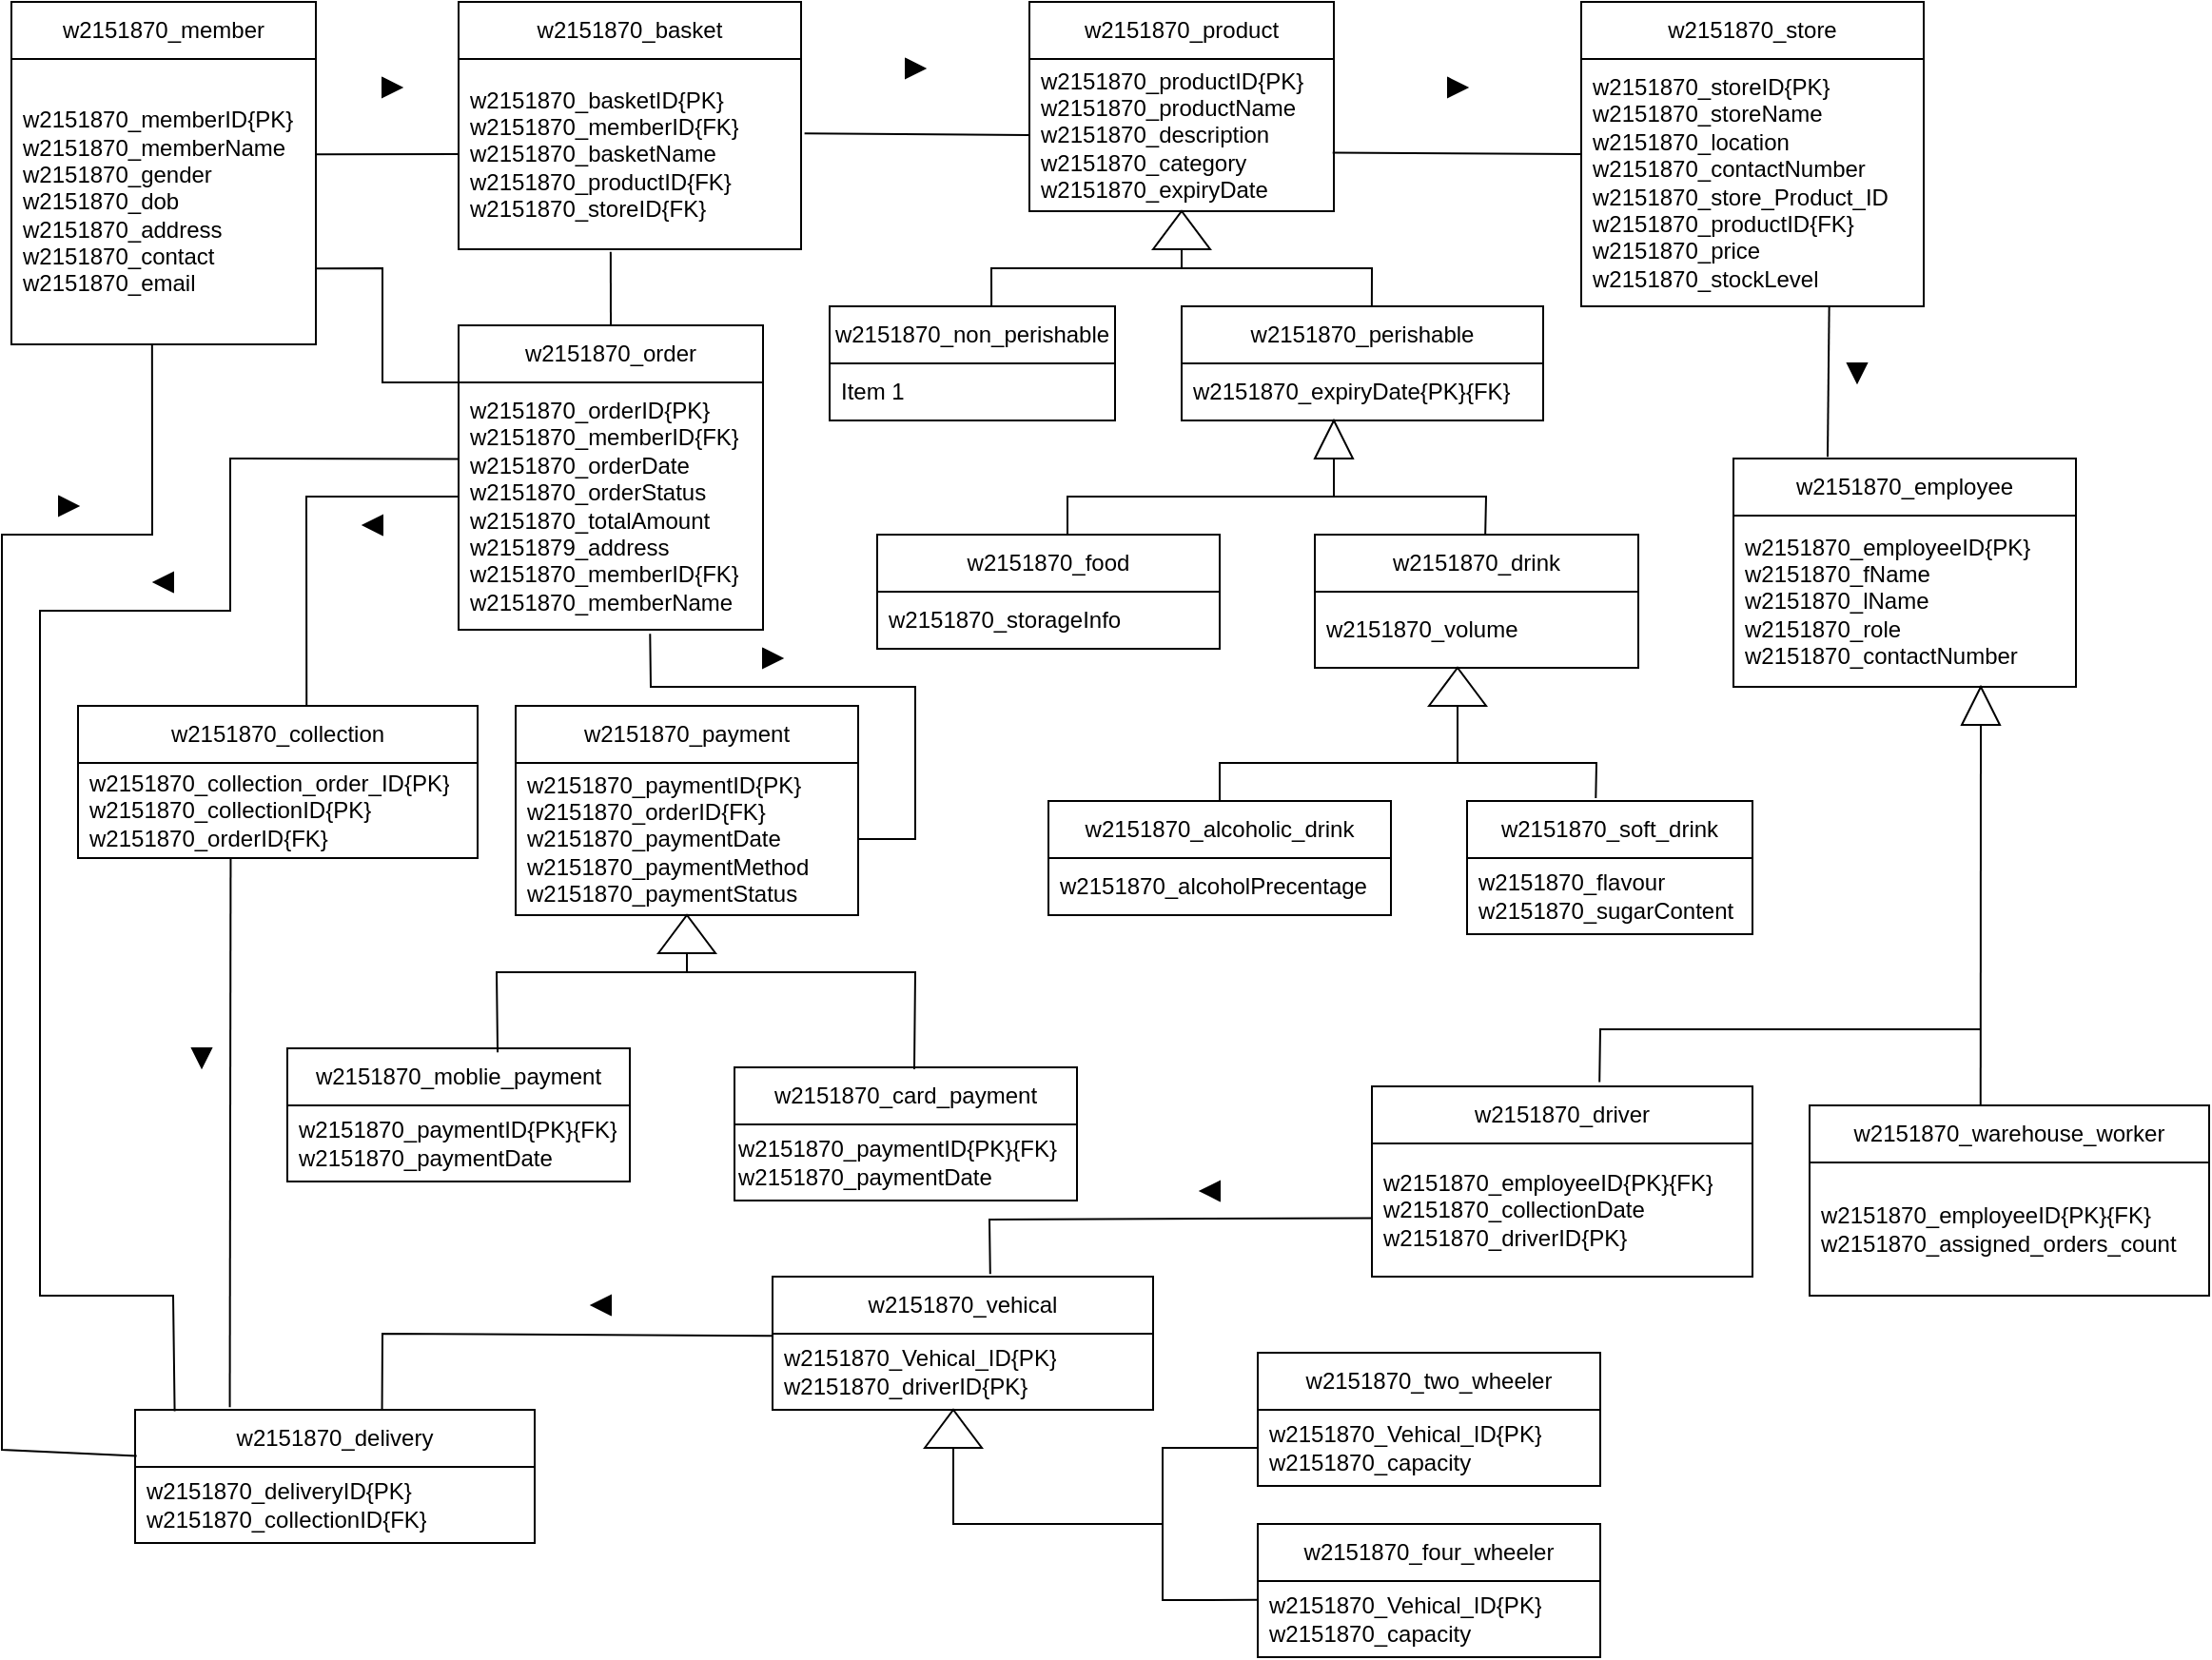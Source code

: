 <mxfile version="28.2.7">
  <diagram name="Page-1" id="L5D6gUy9eE5gOW8qyYls">
    <mxGraphModel dx="1723" dy="950" grid="1" gridSize="10" guides="1" tooltips="1" connect="1" arrows="1" fold="1" page="1" pageScale="1" pageWidth="850" pageHeight="1100" math="0" shadow="0">
      <root>
        <mxCell id="0" />
        <mxCell id="1" parent="0" />
        <mxCell id="kr0bj3KIHfq-hgrzYJve-1" value="w2151870_member" style="swimlane;fontStyle=0;childLayout=stackLayout;horizontal=1;startSize=30;horizontalStack=0;resizeParent=1;resizeParentMax=0;resizeLast=0;collapsible=1;marginBottom=0;whiteSpace=wrap;html=1;" parent="1" vertex="1">
          <mxGeometry x="45" y="40" width="160" height="180" as="geometry" />
        </mxCell>
        <mxCell id="kr0bj3KIHfq-hgrzYJve-2" value="&lt;span style=&quot;text-align: center;&quot;&gt;w2151870_&lt;/span&gt;memberID{PK}&lt;br&gt;&lt;div&gt;&lt;span style=&quot;text-align: center; background-color: transparent; color: light-dark(rgb(0, 0, 0), rgb(255, 255, 255));&quot;&gt;w2151870_&lt;/span&gt;memberName&lt;/div&gt;&lt;div&gt;&lt;span style=&quot;text-align: center; background-color: transparent; color: light-dark(rgb(0, 0, 0), rgb(255, 255, 255));&quot;&gt;w2151870_&lt;/span&gt;gender&lt;/div&gt;&lt;div&gt;&lt;span style=&quot;text-align: center; background-color: transparent; color: light-dark(rgb(0, 0, 0), rgb(255, 255, 255));&quot;&gt;w2151870_&lt;/span&gt;dob&lt;/div&gt;&lt;div&gt;&lt;span style=&quot;text-align: center; background-color: transparent; color: light-dark(rgb(0, 0, 0), rgb(255, 255, 255));&quot;&gt;w2151870_&lt;/span&gt;address&lt;/div&gt;&lt;div&gt;&lt;span style=&quot;text-align: center; background-color: transparent; color: light-dark(rgb(0, 0, 0), rgb(255, 255, 255));&quot;&gt;w2151870_&lt;/span&gt;contact&lt;/div&gt;&lt;div&gt;&lt;span style=&quot;text-align: center; background-color: transparent; color: light-dark(rgb(0, 0, 0), rgb(255, 255, 255));&quot;&gt;w2151870_&lt;/span&gt;email&lt;/div&gt;" style="text;strokeColor=none;fillColor=none;align=left;verticalAlign=middle;spacingLeft=4;spacingRight=4;overflow=hidden;points=[[0,0.5],[1,0.5]];portConstraint=eastwest;rotatable=0;whiteSpace=wrap;html=1;" parent="kr0bj3KIHfq-hgrzYJve-1" vertex="1">
          <mxGeometry y="30" width="160" height="150" as="geometry" />
        </mxCell>
        <mxCell id="kr0bj3KIHfq-hgrzYJve-5" value="w2151870_basket" style="swimlane;fontStyle=0;childLayout=stackLayout;horizontal=1;startSize=30;horizontalStack=0;resizeParent=1;resizeParentMax=0;resizeLast=0;collapsible=1;marginBottom=0;whiteSpace=wrap;html=1;" parent="1" vertex="1">
          <mxGeometry x="280" y="40" width="180" height="130" as="geometry" />
        </mxCell>
        <mxCell id="kr0bj3KIHfq-hgrzYJve-6" value="&lt;span style=&quot;text-align: center;&quot;&gt;w2151870_&lt;/span&gt;basketID{PK}&lt;br&gt;&lt;div&gt;&lt;span style=&quot;text-align: center; background-color: transparent; color: light-dark(rgb(0, 0, 0), rgb(255, 255, 255));&quot;&gt;w2151870_&lt;/span&gt;memberID{FK}&lt;/div&gt;&lt;div&gt;&lt;span style=&quot;text-align: center; background-color: transparent; color: light-dark(rgb(0, 0, 0), rgb(255, 255, 255));&quot;&gt;w2151870_&lt;/span&gt;basketName&lt;/div&gt;&lt;div&gt;w2151870_productID{FK}&lt;/div&gt;&lt;div&gt;w2151870_storeID{FK}&lt;/div&gt;" style="text;strokeColor=none;fillColor=none;align=left;verticalAlign=middle;spacingLeft=4;spacingRight=4;overflow=hidden;points=[[0,0.5],[1,0.5]];portConstraint=eastwest;rotatable=0;whiteSpace=wrap;html=1;" parent="kr0bj3KIHfq-hgrzYJve-5" vertex="1">
          <mxGeometry y="30" width="180" height="100" as="geometry" />
        </mxCell>
        <mxCell id="kr0bj3KIHfq-hgrzYJve-9" value="w2151870_product" style="swimlane;fontStyle=0;childLayout=stackLayout;horizontal=1;startSize=30;horizontalStack=0;resizeParent=1;resizeParentMax=0;resizeLast=0;collapsible=1;marginBottom=0;whiteSpace=wrap;html=1;" parent="1" vertex="1">
          <mxGeometry x="580" y="40" width="160" height="110" as="geometry" />
        </mxCell>
        <mxCell id="kr0bj3KIHfq-hgrzYJve-10" value="&lt;span style=&quot;text-align: center;&quot;&gt;w2151870_&lt;/span&gt;productID{PK}&lt;br&gt;&lt;div&gt;&lt;span style=&quot;text-align: center; background-color: transparent; color: light-dark(rgb(0, 0, 0), rgb(255, 255, 255));&quot;&gt;w2151870_&lt;/span&gt;productName&lt;/div&gt;&lt;div&gt;&lt;span style=&quot;text-align: center; background-color: transparent; color: light-dark(rgb(0, 0, 0), rgb(255, 255, 255));&quot;&gt;w2151870_&lt;/span&gt;&lt;span style=&quot;background-color: transparent; color: light-dark(rgb(0, 0, 0), rgb(255, 255, 255));&quot;&gt;description&lt;/span&gt;&lt;/div&gt;&lt;div&gt;&lt;span style=&quot;text-align: center; background-color: transparent; color: light-dark(rgb(0, 0, 0), rgb(255, 255, 255));&quot;&gt;w2151870_&lt;/span&gt;&lt;span style=&quot;background-color: transparent; color: light-dark(rgb(0, 0, 0), rgb(255, 255, 255));&quot;&gt;category&lt;/span&gt;&lt;/div&gt;&lt;div&gt;&lt;span style=&quot;text-align: center; background-color: transparent; color: light-dark(rgb(0, 0, 0), rgb(255, 255, 255));&quot;&gt;w2151870_&lt;/span&gt;&lt;span style=&quot;background-color: transparent; color: light-dark(rgb(0, 0, 0), rgb(255, 255, 255));&quot;&gt;expiryDate&lt;/span&gt;&lt;/div&gt;" style="text;strokeColor=none;fillColor=none;align=left;verticalAlign=middle;spacingLeft=4;spacingRight=4;overflow=hidden;points=[[0,0.5],[1,0.5]];portConstraint=eastwest;rotatable=0;whiteSpace=wrap;html=1;" parent="kr0bj3KIHfq-hgrzYJve-9" vertex="1">
          <mxGeometry y="30" width="160" height="80" as="geometry" />
        </mxCell>
        <mxCell id="kr0bj3KIHfq-hgrzYJve-11" value="w2151870_order" style="swimlane;fontStyle=0;childLayout=stackLayout;horizontal=1;startSize=30;horizontalStack=0;resizeParent=1;resizeParentMax=0;resizeLast=0;collapsible=1;marginBottom=0;whiteSpace=wrap;html=1;" parent="1" vertex="1">
          <mxGeometry x="280" y="210" width="160" height="160" as="geometry" />
        </mxCell>
        <mxCell id="kr0bj3KIHfq-hgrzYJve-12" value="&lt;span style=&quot;text-align: center;&quot;&gt;w2151870_&lt;/span&gt;orderID{PK}&lt;br&gt;&lt;div&gt;&lt;span style=&quot;text-align: center; background-color: transparent; color: light-dark(rgb(0, 0, 0), rgb(255, 255, 255));&quot;&gt;w2151870_&lt;/span&gt;memberID{FK}&lt;/div&gt;&lt;div&gt;&lt;span style=&quot;text-align: center; background-color: transparent; color: light-dark(rgb(0, 0, 0), rgb(255, 255, 255));&quot;&gt;w2151870_&lt;/span&gt;orderDate&lt;/div&gt;&lt;div&gt;&lt;span style=&quot;text-align: center; background-color: transparent; color: light-dark(rgb(0, 0, 0), rgb(255, 255, 255));&quot;&gt;w2151870_&lt;/span&gt;orderStatus&lt;/div&gt;&lt;div&gt;&lt;span style=&quot;text-align: center; background-color: transparent; color: light-dark(rgb(0, 0, 0), rgb(255, 255, 255));&quot;&gt;w2151870_&lt;/span&gt;totalAmount&lt;/div&gt;&lt;div&gt;w2151879_address&lt;br&gt;w2151870_memberID{FK}&lt;/div&gt;&lt;div&gt;w2151870_memberName&lt;/div&gt;" style="text;strokeColor=none;fillColor=none;align=left;verticalAlign=middle;spacingLeft=4;spacingRight=4;overflow=hidden;points=[[0,0.5],[1,0.5]];portConstraint=eastwest;rotatable=0;whiteSpace=wrap;html=1;" parent="kr0bj3KIHfq-hgrzYJve-11" vertex="1">
          <mxGeometry y="30" width="160" height="130" as="geometry" />
        </mxCell>
        <mxCell id="kr0bj3KIHfq-hgrzYJve-13" value="w2151870_collection" style="swimlane;fontStyle=0;childLayout=stackLayout;horizontal=1;startSize=30;horizontalStack=0;resizeParent=1;resizeParentMax=0;resizeLast=0;collapsible=1;marginBottom=0;whiteSpace=wrap;html=1;" parent="1" vertex="1">
          <mxGeometry x="80" y="410" width="210" height="80" as="geometry" />
        </mxCell>
        <mxCell id="kr0bj3KIHfq-hgrzYJve-14" value="&lt;span style=&quot;text-align: center;&quot;&gt;w2151870_collection_order_ID{PK}&lt;/span&gt;&lt;div&gt;&lt;span style=&quot;text-align: center; background-color: transparent; color: light-dark(rgb(0, 0, 0), rgb(255, 255, 255));&quot;&gt;w2151870_collectionID{PK}&lt;/span&gt;&lt;div&gt;&lt;span style=&quot;text-align: center;&quot;&gt;w2151870_orderID{FK}&lt;/span&gt;&lt;/div&gt;&lt;/div&gt;" style="text;strokeColor=none;fillColor=none;align=left;verticalAlign=middle;spacingLeft=4;spacingRight=4;overflow=hidden;points=[[0,0.5],[1,0.5]];portConstraint=eastwest;rotatable=0;whiteSpace=wrap;html=1;" parent="kr0bj3KIHfq-hgrzYJve-13" vertex="1">
          <mxGeometry y="30" width="210" height="50" as="geometry" />
        </mxCell>
        <mxCell id="kr0bj3KIHfq-hgrzYJve-15" value="w2151870_payment" style="swimlane;fontStyle=0;childLayout=stackLayout;horizontal=1;startSize=30;horizontalStack=0;resizeParent=1;resizeParentMax=0;resizeLast=0;collapsible=1;marginBottom=0;whiteSpace=wrap;html=1;" parent="1" vertex="1">
          <mxGeometry x="310" y="410" width="180" height="110" as="geometry" />
        </mxCell>
        <mxCell id="kr0bj3KIHfq-hgrzYJve-16" value="&lt;span style=&quot;text-align: center;&quot;&gt;w2151870_&lt;/span&gt;paymentID{PK}&lt;br&gt;&lt;div&gt;&lt;span style=&quot;text-align: center; background-color: transparent; color: light-dark(rgb(0, 0, 0), rgb(255, 255, 255));&quot;&gt;w2151870_&lt;/span&gt;orderID{FK}&lt;/div&gt;&lt;div&gt;&lt;span style=&quot;text-align: center; background-color: transparent; color: light-dark(rgb(0, 0, 0), rgb(255, 255, 255));&quot;&gt;w2151870_&lt;/span&gt;paymentDate&lt;/div&gt;&lt;div&gt;&lt;span style=&quot;text-align: center; background-color: transparent; color: light-dark(rgb(0, 0, 0), rgb(255, 255, 255));&quot;&gt;w2151870_&lt;/span&gt;paymentMethod&lt;/div&gt;&lt;div&gt;&lt;span style=&quot;text-align: center; background-color: transparent; color: light-dark(rgb(0, 0, 0), rgb(255, 255, 255));&quot;&gt;w2151870_&lt;/span&gt;paymentStatus&lt;/div&gt;" style="text;strokeColor=none;fillColor=none;align=left;verticalAlign=middle;spacingLeft=4;spacingRight=4;overflow=hidden;points=[[0,0.5],[1,0.5]];portConstraint=eastwest;rotatable=0;whiteSpace=wrap;html=1;" parent="kr0bj3KIHfq-hgrzYJve-15" vertex="1">
          <mxGeometry y="30" width="180" height="80" as="geometry" />
        </mxCell>
        <mxCell id="kr0bj3KIHfq-hgrzYJve-19" value="w2151870_store" style="swimlane;fontStyle=0;childLayout=stackLayout;horizontal=1;startSize=30;horizontalStack=0;resizeParent=1;resizeParentMax=0;resizeLast=0;collapsible=1;marginBottom=0;whiteSpace=wrap;html=1;" parent="1" vertex="1">
          <mxGeometry x="870" y="40" width="180" height="160" as="geometry" />
        </mxCell>
        <mxCell id="kr0bj3KIHfq-hgrzYJve-20" value="&lt;span style=&quot;text-align: center;&quot;&gt;w2151870_&lt;/span&gt;storeID{PK}&lt;div&gt;w2151870_storeName&lt;/div&gt;&lt;div&gt;&lt;span style=&quot;text-align: center; background-color: transparent; color: light-dark(rgb(0, 0, 0), rgb(255, 255, 255));&quot;&gt;w2151870_&lt;/span&gt;location&lt;/div&gt;&lt;div&gt;&lt;span style=&quot;text-align: center; background-color: transparent; color: light-dark(rgb(0, 0, 0), rgb(255, 255, 255));&quot;&gt;w2151870_&lt;/span&gt;contactNumber&lt;/div&gt;&lt;div&gt;&lt;span style=&quot;text-align: center;&quot;&gt;w2151870_&lt;/span&gt;store_Product_ID&lt;/div&gt;&lt;div&gt;&lt;div&gt;&lt;span style=&quot;text-align: center; background-color: transparent; color: light-dark(rgb(0, 0, 0), rgb(255, 255, 255));&quot;&gt;w2151870_&lt;/span&gt;productID{FK}&lt;/div&gt;&lt;div&gt;&lt;span style=&quot;text-align: center; background-color: transparent; color: light-dark(rgb(0, 0, 0), rgb(255, 255, 255));&quot;&gt;w2151870_&lt;/span&gt;price&lt;/div&gt;&lt;div&gt;&lt;span style=&quot;text-align: center; background-color: transparent; color: light-dark(rgb(0, 0, 0), rgb(255, 255, 255));&quot;&gt;w2151870_&lt;/span&gt;stockLevel&lt;/div&gt;&lt;/div&gt;" style="text;strokeColor=none;fillColor=none;align=left;verticalAlign=middle;spacingLeft=4;spacingRight=4;overflow=hidden;points=[[0,0.5],[1,0.5]];portConstraint=eastwest;rotatable=0;whiteSpace=wrap;html=1;" parent="kr0bj3KIHfq-hgrzYJve-19" vertex="1">
          <mxGeometry y="30" width="180" height="130" as="geometry" />
        </mxCell>
        <mxCell id="kr0bj3KIHfq-hgrzYJve-21" value="w2151870_employee" style="swimlane;fontStyle=0;childLayout=stackLayout;horizontal=1;startSize=30;horizontalStack=0;resizeParent=1;resizeParentMax=0;resizeLast=0;collapsible=1;marginBottom=0;whiteSpace=wrap;html=1;" parent="1" vertex="1">
          <mxGeometry x="950" y="280" width="180" height="120" as="geometry" />
        </mxCell>
        <mxCell id="kr0bj3KIHfq-hgrzYJve-22" value="&lt;span style=&quot;text-align: center;&quot;&gt;w2151870_&lt;/span&gt;employeeID{PK}&lt;br&gt;&lt;div&gt;&lt;span style=&quot;text-align: center; background-color: transparent; color: light-dark(rgb(0, 0, 0), rgb(255, 255, 255));&quot;&gt;w2151870_&lt;/span&gt;fName&lt;/div&gt;&lt;div&gt;&lt;span style=&quot;text-align: center; background-color: transparent; color: light-dark(rgb(0, 0, 0), rgb(255, 255, 255));&quot;&gt;w2151870_&lt;/span&gt;lName&lt;/div&gt;&lt;div&gt;&lt;span style=&quot;text-align: center; background-color: transparent; color: light-dark(rgb(0, 0, 0), rgb(255, 255, 255));&quot;&gt;w2151870_&lt;/span&gt;role&lt;/div&gt;&lt;div&gt;&lt;span style=&quot;text-align: center; background-color: transparent; color: light-dark(rgb(0, 0, 0), rgb(255, 255, 255));&quot;&gt;w2151870_&lt;/span&gt;contactNumber&lt;/div&gt;" style="text;strokeColor=none;fillColor=none;align=left;verticalAlign=middle;spacingLeft=4;spacingRight=4;overflow=hidden;points=[[0,0.5],[1,0.5]];portConstraint=eastwest;rotatable=0;whiteSpace=wrap;html=1;" parent="kr0bj3KIHfq-hgrzYJve-21" vertex="1">
          <mxGeometry y="30" width="180" height="90" as="geometry" />
        </mxCell>
        <mxCell id="kr0bj3KIHfq-hgrzYJve-23" value="w2151870_warehouse_worker" style="swimlane;fontStyle=0;childLayout=stackLayout;horizontal=1;startSize=30;horizontalStack=0;resizeParent=1;resizeParentMax=0;resizeLast=0;collapsible=1;marginBottom=0;whiteSpace=wrap;html=1;" parent="1" vertex="1">
          <mxGeometry x="990" y="620" width="210" height="100" as="geometry" />
        </mxCell>
        <mxCell id="kr0bj3KIHfq-hgrzYJve-24" value="&lt;span style=&quot;text-align: center;&quot;&gt;w2151870_&lt;/span&gt;employeeID{PK}{FK}&lt;br&gt;&lt;div&gt;&lt;span style=&quot;text-align: center; background-color: transparent; color: light-dark(rgb(0, 0, 0), rgb(255, 255, 255));&quot;&gt;w2151870_&lt;/span&gt;assigned_orders_count&lt;/div&gt;" style="text;strokeColor=none;fillColor=none;align=left;verticalAlign=middle;spacingLeft=4;spacingRight=4;overflow=hidden;points=[[0,0.5],[1,0.5]];portConstraint=eastwest;rotatable=0;whiteSpace=wrap;html=1;" parent="kr0bj3KIHfq-hgrzYJve-23" vertex="1">
          <mxGeometry y="30" width="210" height="70" as="geometry" />
        </mxCell>
        <mxCell id="kr0bj3KIHfq-hgrzYJve-25" value="w2151870_driver" style="swimlane;fontStyle=0;childLayout=stackLayout;horizontal=1;startSize=30;horizontalStack=0;resizeParent=1;resizeParentMax=0;resizeLast=0;collapsible=1;marginBottom=0;whiteSpace=wrap;html=1;" parent="1" vertex="1">
          <mxGeometry x="760" y="610" width="200" height="100" as="geometry" />
        </mxCell>
        <mxCell id="kr0bj3KIHfq-hgrzYJve-26" value="&lt;span style=&quot;text-align: center;&quot;&gt;w2151870_&lt;/span&gt;employeeID{PK}{FK}&lt;br&gt;&lt;div&gt;&lt;span style=&quot;text-align: center; background-color: transparent; color: light-dark(rgb(0, 0, 0), rgb(255, 255, 255));&quot;&gt;w2151870_&lt;/span&gt;collectionDate&lt;/div&gt;&lt;div&gt;&lt;span style=&quot;text-align: center; background-color: transparent; color: light-dark(rgb(0, 0, 0), rgb(255, 255, 255));&quot;&gt;w2151870_&lt;/span&gt;driverID{PK}&lt;/div&gt;" style="text;strokeColor=none;fillColor=none;align=left;verticalAlign=middle;spacingLeft=4;spacingRight=4;overflow=hidden;points=[[0,0.5],[1,0.5]];portConstraint=eastwest;rotatable=0;whiteSpace=wrap;html=1;" parent="kr0bj3KIHfq-hgrzYJve-25" vertex="1">
          <mxGeometry y="30" width="200" height="70" as="geometry" />
        </mxCell>
        <mxCell id="kr0bj3KIHfq-hgrzYJve-35" value="w2151870_delivery" style="swimlane;fontStyle=0;childLayout=stackLayout;horizontal=1;startSize=30;horizontalStack=0;resizeParent=1;resizeParentMax=0;resizeLast=0;collapsible=1;marginBottom=0;whiteSpace=wrap;html=1;" parent="1" vertex="1">
          <mxGeometry x="110" y="780" width="210" height="70" as="geometry" />
        </mxCell>
        <mxCell id="kr0bj3KIHfq-hgrzYJve-36" value="w2151870_deliveryID{PK}&lt;div&gt;w2151870_collectionID{FK}&lt;/div&gt;" style="text;strokeColor=none;fillColor=none;align=left;verticalAlign=middle;spacingLeft=4;spacingRight=4;overflow=hidden;points=[[0,0.5],[1,0.5]];portConstraint=eastwest;rotatable=0;whiteSpace=wrap;html=1;" parent="kr0bj3KIHfq-hgrzYJve-35" vertex="1">
          <mxGeometry y="30" width="210" height="40" as="geometry" />
        </mxCell>
        <mxCell id="ttWEPRVbaQY9n671N0mv-2" value="w2151870_perishable" style="swimlane;fontStyle=0;childLayout=stackLayout;horizontal=1;startSize=30;horizontalStack=0;resizeParent=1;resizeParentMax=0;resizeLast=0;collapsible=1;marginBottom=0;whiteSpace=wrap;html=1;" vertex="1" parent="1">
          <mxGeometry x="660" y="200" width="190" height="60" as="geometry" />
        </mxCell>
        <mxCell id="ttWEPRVbaQY9n671N0mv-3" value="w2151870_expiryDate{PK}{FK}" style="text;strokeColor=none;fillColor=none;align=left;verticalAlign=middle;spacingLeft=4;spacingRight=4;overflow=hidden;points=[[0,0.5],[1,0.5]];portConstraint=eastwest;rotatable=0;whiteSpace=wrap;html=1;" vertex="1" parent="ttWEPRVbaQY9n671N0mv-2">
          <mxGeometry y="30" width="190" height="30" as="geometry" />
        </mxCell>
        <mxCell id="ttWEPRVbaQY9n671N0mv-4" value="w2151870_non_perishable" style="swimlane;fontStyle=0;childLayout=stackLayout;horizontal=1;startSize=30;horizontalStack=0;resizeParent=1;resizeParentMax=0;resizeLast=0;collapsible=1;marginBottom=0;whiteSpace=wrap;html=1;" vertex="1" parent="1">
          <mxGeometry x="475" y="200" width="150" height="60" as="geometry" />
        </mxCell>
        <mxCell id="ttWEPRVbaQY9n671N0mv-5" value="Item 1" style="text;strokeColor=none;fillColor=none;align=left;verticalAlign=middle;spacingLeft=4;spacingRight=4;overflow=hidden;points=[[0,0.5],[1,0.5]];portConstraint=eastwest;rotatable=0;whiteSpace=wrap;html=1;" vertex="1" parent="ttWEPRVbaQY9n671N0mv-4">
          <mxGeometry y="30" width="150" height="30" as="geometry" />
        </mxCell>
        <mxCell id="ttWEPRVbaQY9n671N0mv-9" value="w2151870_soft_drink" style="swimlane;fontStyle=0;childLayout=stackLayout;horizontal=1;startSize=30;horizontalStack=0;resizeParent=1;resizeParentMax=0;resizeLast=0;collapsible=1;marginBottom=0;whiteSpace=wrap;html=1;" vertex="1" parent="1">
          <mxGeometry x="810" y="460" width="150" height="70" as="geometry" />
        </mxCell>
        <mxCell id="ttWEPRVbaQY9n671N0mv-10" value="w2151870_flavour&lt;div&gt;w2151870_sugarContent&lt;/div&gt;" style="text;strokeColor=none;fillColor=none;align=left;verticalAlign=middle;spacingLeft=4;spacingRight=4;overflow=hidden;points=[[0,0.5],[1,0.5]];portConstraint=eastwest;rotatable=0;whiteSpace=wrap;html=1;" vertex="1" parent="ttWEPRVbaQY9n671N0mv-9">
          <mxGeometry y="30" width="150" height="40" as="geometry" />
        </mxCell>
        <mxCell id="ttWEPRVbaQY9n671N0mv-11" value="w2151870_alcoholic_drink" style="swimlane;fontStyle=0;childLayout=stackLayout;horizontal=1;startSize=30;horizontalStack=0;resizeParent=1;resizeParentMax=0;resizeLast=0;collapsible=1;marginBottom=0;whiteSpace=wrap;html=1;" vertex="1" parent="1">
          <mxGeometry x="590" y="460" width="180" height="60" as="geometry" />
        </mxCell>
        <mxCell id="ttWEPRVbaQY9n671N0mv-12" value="w2151870_alcoholPrecentage" style="text;strokeColor=none;fillColor=none;align=left;verticalAlign=middle;spacingLeft=4;spacingRight=4;overflow=hidden;points=[[0,0.5],[1,0.5]];portConstraint=eastwest;rotatable=0;whiteSpace=wrap;html=1;" vertex="1" parent="ttWEPRVbaQY9n671N0mv-11">
          <mxGeometry y="30" width="180" height="30" as="geometry" />
        </mxCell>
        <mxCell id="ttWEPRVbaQY9n671N0mv-17" value="" style="endArrow=none;html=1;rounded=0;entryX=0;entryY=0.5;entryDx=0;entryDy=0;exitX=0.999;exitY=0.334;exitDx=0;exitDy=0;exitPerimeter=0;" edge="1" parent="1" source="kr0bj3KIHfq-hgrzYJve-2" target="kr0bj3KIHfq-hgrzYJve-6">
          <mxGeometry width="50" height="50" relative="1" as="geometry">
            <mxPoint x="210" y="120" as="sourcePoint" />
            <mxPoint x="260" y="110" as="targetPoint" />
          </mxGeometry>
        </mxCell>
        <mxCell id="ttWEPRVbaQY9n671N0mv-18" value="" style="endArrow=none;html=1;rounded=0;entryX=0;entryY=0.5;entryDx=0;entryDy=0;exitX=1.01;exitY=0.391;exitDx=0;exitDy=0;exitPerimeter=0;" edge="1" parent="1" source="kr0bj3KIHfq-hgrzYJve-6" target="kr0bj3KIHfq-hgrzYJve-10">
          <mxGeometry width="50" height="50" relative="1" as="geometry">
            <mxPoint x="420" y="160" as="sourcePoint" />
            <mxPoint x="589.83" y="110.11" as="targetPoint" />
          </mxGeometry>
        </mxCell>
        <mxCell id="ttWEPRVbaQY9n671N0mv-26" value="w2151870_vehical" style="swimlane;fontStyle=0;childLayout=stackLayout;horizontal=1;startSize=30;horizontalStack=0;resizeParent=1;resizeParentMax=0;resizeLast=0;collapsible=1;marginBottom=0;whiteSpace=wrap;html=1;" vertex="1" parent="1">
          <mxGeometry x="445" y="710" width="200" height="70" as="geometry" />
        </mxCell>
        <mxCell id="ttWEPRVbaQY9n671N0mv-27" value="w2151870_Vehical_ID{PK}&lt;div&gt;w2151870_driverID{PK}&lt;/div&gt;" style="text;strokeColor=none;fillColor=none;align=left;verticalAlign=middle;spacingLeft=4;spacingRight=4;overflow=hidden;points=[[0,0.5],[1,0.5]];portConstraint=eastwest;rotatable=0;whiteSpace=wrap;html=1;" vertex="1" parent="ttWEPRVbaQY9n671N0mv-26">
          <mxGeometry y="30" width="200" height="40" as="geometry" />
        </mxCell>
        <mxCell id="ttWEPRVbaQY9n671N0mv-28" value="w2151870_two_wheeler" style="swimlane;fontStyle=0;childLayout=stackLayout;horizontal=1;startSize=30;horizontalStack=0;resizeParent=1;resizeParentMax=0;resizeLast=0;collapsible=1;marginBottom=0;whiteSpace=wrap;html=1;" vertex="1" parent="1">
          <mxGeometry x="700" y="750" width="180" height="70" as="geometry" />
        </mxCell>
        <mxCell id="ttWEPRVbaQY9n671N0mv-29" value="w2151870_Vehical_ID{PK}&lt;div&gt;w2151870_capacity&lt;/div&gt;" style="text;strokeColor=none;fillColor=none;align=left;verticalAlign=middle;spacingLeft=4;spacingRight=4;overflow=hidden;points=[[0,0.5],[1,0.5]];portConstraint=eastwest;rotatable=0;whiteSpace=wrap;html=1;" vertex="1" parent="ttWEPRVbaQY9n671N0mv-28">
          <mxGeometry y="30" width="180" height="40" as="geometry" />
        </mxCell>
        <mxCell id="ttWEPRVbaQY9n671N0mv-30" value="w2151870_four_wheeler" style="swimlane;fontStyle=0;childLayout=stackLayout;horizontal=1;startSize=30;horizontalStack=0;resizeParent=1;resizeParentMax=0;resizeLast=0;collapsible=1;marginBottom=0;whiteSpace=wrap;html=1;" vertex="1" parent="1">
          <mxGeometry x="700" y="840" width="180" height="70" as="geometry" />
        </mxCell>
        <mxCell id="ttWEPRVbaQY9n671N0mv-31" value="w2151870_Vehical_ID{PK}&lt;div&gt;w2151870_capacity&lt;/div&gt;" style="text;strokeColor=none;fillColor=none;align=left;verticalAlign=middle;spacingLeft=4;spacingRight=4;overflow=hidden;points=[[0,0.5],[1,0.5]];portConstraint=eastwest;rotatable=0;whiteSpace=wrap;html=1;" vertex="1" parent="ttWEPRVbaQY9n671N0mv-30">
          <mxGeometry y="30" width="180" height="40" as="geometry" />
        </mxCell>
        <mxCell id="ttWEPRVbaQY9n671N0mv-41" value="w2151870_card_payment" style="swimlane;fontStyle=0;childLayout=stackLayout;horizontal=1;startSize=30;horizontalStack=0;resizeParent=1;resizeParentMax=0;resizeLast=0;collapsible=1;marginBottom=0;whiteSpace=wrap;html=1;" vertex="1" parent="1">
          <mxGeometry x="425" y="600" width="180" height="70" as="geometry" />
        </mxCell>
        <mxCell id="ttWEPRVbaQY9n671N0mv-78" value="w2151870_&lt;span style=&quot;&quot;&gt;paymentID{PK}{FK}&lt;/span&gt;&lt;div&gt;&lt;span style=&quot;color: light-dark(rgb(0, 0, 0), rgb(255, 255, 255)); background-color: transparent; text-align: center;&quot;&gt;w2151870_&lt;/span&gt;paymentDate&lt;span style=&quot;&quot;&gt;&lt;/span&gt;&lt;/div&gt;" style="text;html=1;whiteSpace=wrap;strokeColor=none;fillColor=none;align=left;verticalAlign=middle;rounded=0;" vertex="1" parent="ttWEPRVbaQY9n671N0mv-41">
          <mxGeometry y="30" width="180" height="40" as="geometry" />
        </mxCell>
        <mxCell id="ttWEPRVbaQY9n671N0mv-43" value="w2151870_moblie_payment" style="swimlane;fontStyle=0;childLayout=stackLayout;horizontal=1;startSize=30;horizontalStack=0;resizeParent=1;resizeParentMax=0;resizeLast=0;collapsible=1;marginBottom=0;whiteSpace=wrap;html=1;" vertex="1" parent="1">
          <mxGeometry x="190" y="590" width="180" height="70" as="geometry" />
        </mxCell>
        <mxCell id="ttWEPRVbaQY9n671N0mv-44" value="&lt;span style=&quot;text-align: center;&quot;&gt;w2151870_&lt;/span&gt;paymentID{PK}{FK}&lt;div&gt;&lt;span style=&quot;color: light-dark(rgb(0, 0, 0), rgb(255, 255, 255)); background-color: transparent; text-align: center;&quot;&gt;w2151870_&lt;/span&gt;paymentDate&lt;/div&gt;" style="text;strokeColor=none;fillColor=none;align=left;verticalAlign=middle;spacingLeft=4;spacingRight=4;overflow=hidden;points=[[0,0.5],[1,0.5]];portConstraint=eastwest;rotatable=0;whiteSpace=wrap;html=1;" vertex="1" parent="ttWEPRVbaQY9n671N0mv-43">
          <mxGeometry y="30" width="180" height="40" as="geometry" />
        </mxCell>
        <mxCell id="ttWEPRVbaQY9n671N0mv-62" value="w2151870_drink" style="swimlane;fontStyle=0;childLayout=stackLayout;horizontal=1;startSize=30;horizontalStack=0;resizeParent=1;resizeParentMax=0;resizeLast=0;collapsible=1;marginBottom=0;whiteSpace=wrap;html=1;" vertex="1" parent="1">
          <mxGeometry x="730" y="320" width="170" height="70" as="geometry" />
        </mxCell>
        <mxCell id="ttWEPRVbaQY9n671N0mv-63" value="w2151870_volume" style="text;strokeColor=none;fillColor=none;align=left;verticalAlign=middle;spacingLeft=4;spacingRight=4;overflow=hidden;points=[[0,0.5],[1,0.5]];portConstraint=eastwest;rotatable=0;whiteSpace=wrap;html=1;" vertex="1" parent="ttWEPRVbaQY9n671N0mv-62">
          <mxGeometry y="30" width="170" height="40" as="geometry" />
        </mxCell>
        <mxCell id="ttWEPRVbaQY9n671N0mv-64" value="w2151870_food" style="swimlane;fontStyle=0;childLayout=stackLayout;horizontal=1;startSize=30;horizontalStack=0;resizeParent=1;resizeParentMax=0;resizeLast=0;collapsible=1;marginBottom=0;whiteSpace=wrap;html=1;" vertex="1" parent="1">
          <mxGeometry x="500" y="320" width="180" height="60" as="geometry" />
        </mxCell>
        <mxCell id="ttWEPRVbaQY9n671N0mv-65" value="w2151870_storageInfo" style="text;strokeColor=none;fillColor=none;align=left;verticalAlign=middle;spacingLeft=4;spacingRight=4;overflow=hidden;points=[[0,0.5],[1,0.5]];portConstraint=eastwest;rotatable=0;whiteSpace=wrap;html=1;" vertex="1" parent="ttWEPRVbaQY9n671N0mv-64">
          <mxGeometry y="30" width="180" height="30" as="geometry" />
        </mxCell>
        <mxCell id="ttWEPRVbaQY9n671N0mv-66" value="" style="endArrow=none;html=1;rounded=0;curved=1;exitX=0.996;exitY=0.616;exitDx=0;exitDy=0;exitPerimeter=0;" edge="1" parent="1" source="kr0bj3KIHfq-hgrzYJve-10">
          <mxGeometry width="50" height="50" relative="1" as="geometry">
            <mxPoint x="700" y="130" as="sourcePoint" />
            <mxPoint x="870" y="120" as="targetPoint" />
          </mxGeometry>
        </mxCell>
        <mxCell id="ttWEPRVbaQY9n671N0mv-67" value="" style="endArrow=none;html=1;rounded=0;curved=1;exitX=0.724;exitY=1;exitDx=0;exitDy=0;exitPerimeter=0;entryX=0.275;entryY=-0.007;entryDx=0;entryDy=0;entryPerimeter=0;" edge="1" parent="1" source="kr0bj3KIHfq-hgrzYJve-20" target="kr0bj3KIHfq-hgrzYJve-21">
          <mxGeometry width="50" height="50" relative="1" as="geometry">
            <mxPoint x="1010" y="250" as="sourcePoint" />
            <mxPoint x="1141" y="251" as="targetPoint" />
            <Array as="points" />
          </mxGeometry>
        </mxCell>
        <mxCell id="ttWEPRVbaQY9n671N0mv-69" value="" style="endArrow=none;html=1;rounded=0;exitX=0.428;exitY=0.005;exitDx=0;exitDy=0;exitPerimeter=0;entryX=0;entryY=0.5;entryDx=0;entryDy=0;" edge="1" parent="1" source="kr0bj3KIHfq-hgrzYJve-23" target="ttWEPRVbaQY9n671N0mv-83">
          <mxGeometry width="50" height="50" relative="1" as="geometry">
            <mxPoint x="1080" y="560" as="sourcePoint" />
            <mxPoint x="1080" y="430" as="targetPoint" />
            <Array as="points" />
          </mxGeometry>
        </mxCell>
        <mxCell id="ttWEPRVbaQY9n671N0mv-71" value="" style="endArrow=none;html=1;rounded=0;entryX=0.526;entryY=-0.006;entryDx=0;entryDy=0;entryPerimeter=0;" edge="1" parent="1" target="ttWEPRVbaQY9n671N0mv-2">
          <mxGeometry width="50" height="50" relative="1" as="geometry">
            <mxPoint x="660" y="180" as="sourcePoint" />
            <mxPoint x="680" y="180" as="targetPoint" />
            <Array as="points">
              <mxPoint x="660" y="180" />
              <mxPoint x="760" y="180" />
            </Array>
          </mxGeometry>
        </mxCell>
        <mxCell id="ttWEPRVbaQY9n671N0mv-72" value="" style="endArrow=none;html=1;rounded=0;exitX=0.567;exitY=0;exitDx=0;exitDy=0;exitPerimeter=0;" edge="1" parent="1" source="ttWEPRVbaQY9n671N0mv-4" target="ttWEPRVbaQY9n671N0mv-73">
          <mxGeometry width="50" height="50" relative="1" as="geometry">
            <mxPoint x="630" y="230" as="sourcePoint" />
            <mxPoint x="660" y="170" as="targetPoint" />
            <Array as="points">
              <mxPoint x="560" y="180" />
              <mxPoint x="660" y="180" />
            </Array>
          </mxGeometry>
        </mxCell>
        <mxCell id="ttWEPRVbaQY9n671N0mv-73" value="" style="triangle;whiteSpace=wrap;html=1;direction=north;" vertex="1" parent="1">
          <mxGeometry x="645" y="150" width="30" height="20" as="geometry" />
        </mxCell>
        <mxCell id="ttWEPRVbaQY9n671N0mv-74" value="" style="endArrow=none;html=1;rounded=0;exitX=0.567;exitY=0;exitDx=0;exitDy=0;exitPerimeter=0;" edge="1" parent="1">
          <mxGeometry width="50" height="50" relative="1" as="geometry">
            <mxPoint x="600" y="320" as="sourcePoint" />
            <mxPoint x="740" y="280" as="targetPoint" />
            <Array as="points">
              <mxPoint x="600" y="300" />
              <mxPoint x="740" y="300" />
            </Array>
          </mxGeometry>
        </mxCell>
        <mxCell id="ttWEPRVbaQY9n671N0mv-76" value="" style="endArrow=none;html=1;rounded=0;entryX=0.527;entryY=-0.005;entryDx=0;entryDy=0;entryPerimeter=0;" edge="1" parent="1" target="ttWEPRVbaQY9n671N0mv-62">
          <mxGeometry width="50" height="50" relative="1" as="geometry">
            <mxPoint x="740" y="300" as="sourcePoint" />
            <mxPoint x="850" y="310" as="targetPoint" />
            <Array as="points">
              <mxPoint x="820" y="300" />
            </Array>
          </mxGeometry>
        </mxCell>
        <mxCell id="ttWEPRVbaQY9n671N0mv-77" value="" style="triangle;whiteSpace=wrap;html=1;direction=north;" vertex="1" parent="1">
          <mxGeometry x="730" y="260" width="20" height="20" as="geometry" />
        </mxCell>
        <mxCell id="ttWEPRVbaQY9n671N0mv-79" value="" style="endArrow=none;html=1;rounded=0;exitX=0.5;exitY=0;exitDx=0;exitDy=0;entryX=0;entryY=0.5;entryDx=0;entryDy=0;" edge="1" parent="1" source="ttWEPRVbaQY9n671N0mv-11" target="ttWEPRVbaQY9n671N0mv-81">
          <mxGeometry width="50" height="50" relative="1" as="geometry">
            <mxPoint x="740" y="440" as="sourcePoint" />
            <mxPoint x="800" y="420" as="targetPoint" />
            <Array as="points">
              <mxPoint x="680" y="440" />
              <mxPoint x="805" y="440" />
            </Array>
          </mxGeometry>
        </mxCell>
        <mxCell id="ttWEPRVbaQY9n671N0mv-80" value="" style="endArrow=none;html=1;rounded=0;exitX=0.451;exitY=-0.022;exitDx=0;exitDy=0;exitPerimeter=0;" edge="1" parent="1" source="ttWEPRVbaQY9n671N0mv-9">
          <mxGeometry width="50" height="50" relative="1" as="geometry">
            <mxPoint x="740" y="440" as="sourcePoint" />
            <mxPoint x="800" y="440" as="targetPoint" />
            <Array as="points">
              <mxPoint x="878" y="440" />
            </Array>
          </mxGeometry>
        </mxCell>
        <mxCell id="ttWEPRVbaQY9n671N0mv-81" value="" style="triangle;whiteSpace=wrap;html=1;direction=north;" vertex="1" parent="1">
          <mxGeometry x="790" y="390" width="30" height="20" as="geometry" />
        </mxCell>
        <mxCell id="ttWEPRVbaQY9n671N0mv-82" value="" style="endArrow=none;html=1;rounded=0;exitX=0.598;exitY=-0.023;exitDx=0;exitDy=0;exitPerimeter=0;" edge="1" parent="1" source="kr0bj3KIHfq-hgrzYJve-25">
          <mxGeometry width="50" height="50" relative="1" as="geometry">
            <mxPoint x="940" y="530" as="sourcePoint" />
            <mxPoint x="1080" y="580" as="targetPoint" />
            <Array as="points">
              <mxPoint x="880" y="580" />
            </Array>
          </mxGeometry>
        </mxCell>
        <mxCell id="ttWEPRVbaQY9n671N0mv-83" value="" style="triangle;whiteSpace=wrap;html=1;direction=north;" vertex="1" parent="1">
          <mxGeometry x="1070" y="400" width="20" height="20" as="geometry" />
        </mxCell>
        <mxCell id="ttWEPRVbaQY9n671N0mv-84" value="" style="endArrow=none;html=1;rounded=0;exitX=0.614;exitY=0.03;exitDx=0;exitDy=0;exitPerimeter=0;" edge="1" parent="1" source="ttWEPRVbaQY9n671N0mv-43">
          <mxGeometry width="50" height="50" relative="1" as="geometry">
            <mxPoint x="250" y="490" as="sourcePoint" />
            <mxPoint x="400" y="550" as="targetPoint" />
            <Array as="points">
              <mxPoint x="300" y="550" />
            </Array>
          </mxGeometry>
        </mxCell>
        <mxCell id="ttWEPRVbaQY9n671N0mv-85" value="" style="endArrow=none;html=1;rounded=0;entryX=0.525;entryY=0.014;entryDx=0;entryDy=0;entryPerimeter=0;" edge="1" parent="1" source="ttWEPRVbaQY9n671N0mv-86" target="ttWEPRVbaQY9n671N0mv-41">
          <mxGeometry width="50" height="50" relative="1" as="geometry">
            <mxPoint x="400" y="530" as="sourcePoint" />
            <mxPoint x="460" y="470" as="targetPoint" />
            <Array as="points">
              <mxPoint x="400" y="550" />
              <mxPoint x="520" y="550" />
            </Array>
          </mxGeometry>
        </mxCell>
        <mxCell id="ttWEPRVbaQY9n671N0mv-87" value="" style="endArrow=none;html=1;rounded=0;" edge="1" parent="1">
          <mxGeometry width="50" height="50" relative="1" as="geometry">
            <mxPoint x="650" y="840" as="sourcePoint" />
            <mxPoint x="700" y="800" as="targetPoint" />
            <Array as="points">
              <mxPoint x="650" y="800" />
            </Array>
          </mxGeometry>
        </mxCell>
        <mxCell id="ttWEPRVbaQY9n671N0mv-88" value="" style="endArrow=none;html=1;rounded=0;entryX=0;entryY=0.248;entryDx=0;entryDy=0;entryPerimeter=0;" edge="1" parent="1" source="ttWEPRVbaQY9n671N0mv-90" target="ttWEPRVbaQY9n671N0mv-31">
          <mxGeometry width="50" height="50" relative="1" as="geometry">
            <mxPoint x="540" y="790" as="sourcePoint" />
            <mxPoint x="640" y="810" as="targetPoint" />
            <Array as="points">
              <mxPoint x="540" y="840" />
              <mxPoint x="650" y="840" />
              <mxPoint x="650" y="880" />
            </Array>
          </mxGeometry>
        </mxCell>
        <mxCell id="ttWEPRVbaQY9n671N0mv-92" value="" style="endArrow=none;html=1;rounded=0;exitX=0.572;exitY=-0.02;exitDx=0;exitDy=0;exitPerimeter=0;entryX=0.002;entryY=0.56;entryDx=0;entryDy=0;entryPerimeter=0;" edge="1" parent="1" source="ttWEPRVbaQY9n671N0mv-26" target="kr0bj3KIHfq-hgrzYJve-26">
          <mxGeometry width="50" height="50" relative="1" as="geometry">
            <mxPoint x="690" y="660" as="sourcePoint" />
            <mxPoint x="740" y="610" as="targetPoint" />
            <Array as="points">
              <mxPoint x="559" y="680" />
            </Array>
          </mxGeometry>
        </mxCell>
        <mxCell id="ttWEPRVbaQY9n671N0mv-93" value="" style="endArrow=none;html=1;rounded=0;entryX=-0.001;entryY=0.027;entryDx=0;entryDy=0;entryPerimeter=0;exitX=0.618;exitY=0;exitDx=0;exitDy=0;exitPerimeter=0;" edge="1" parent="1" source="kr0bj3KIHfq-hgrzYJve-35" target="ttWEPRVbaQY9n671N0mv-27">
          <mxGeometry width="50" height="50" relative="1" as="geometry">
            <mxPoint x="320" y="740" as="sourcePoint" />
            <mxPoint x="370" y="690" as="targetPoint" />
            <Array as="points">
              <mxPoint x="240" y="740" />
            </Array>
          </mxGeometry>
        </mxCell>
        <mxCell id="ttWEPRVbaQY9n671N0mv-94" value="" style="endArrow=none;html=1;rounded=0;exitX=0.237;exitY=-0.019;exitDx=0;exitDy=0;entryX=0.382;entryY=1.008;entryDx=0;entryDy=0;entryPerimeter=0;exitPerimeter=0;" edge="1" parent="1" source="kr0bj3KIHfq-hgrzYJve-35" target="kr0bj3KIHfq-hgrzYJve-14">
          <mxGeometry width="50" height="50" relative="1" as="geometry">
            <mxPoint x="170" y="550" as="sourcePoint" />
            <mxPoint x="220" y="500" as="targetPoint" />
          </mxGeometry>
        </mxCell>
        <mxCell id="ttWEPRVbaQY9n671N0mv-95" value="" style="endArrow=none;html=1;rounded=0;exitX=0.004;exitY=0.346;exitDx=0;exitDy=0;exitPerimeter=0;entryX=0.462;entryY=0.999;entryDx=0;entryDy=0;entryPerimeter=0;" edge="1" parent="1" source="kr0bj3KIHfq-hgrzYJve-35" target="kr0bj3KIHfq-hgrzYJve-2">
          <mxGeometry width="50" height="50" relative="1" as="geometry">
            <mxPoint x="170" y="550" as="sourcePoint" />
            <mxPoint x="220" y="500" as="targetPoint" />
            <Array as="points">
              <mxPoint x="40" y="801" />
              <mxPoint x="40" y="320" />
              <mxPoint x="119" y="320" />
            </Array>
          </mxGeometry>
        </mxCell>
        <mxCell id="ttWEPRVbaQY9n671N0mv-96" value="" style="endArrow=none;html=1;rounded=0;exitX=1;exitY=0.5;exitDx=0;exitDy=0;entryX=0.629;entryY=1.016;entryDx=0;entryDy=0;entryPerimeter=0;" edge="1" parent="1" source="kr0bj3KIHfq-hgrzYJve-16" target="kr0bj3KIHfq-hgrzYJve-12">
          <mxGeometry width="50" height="50" relative="1" as="geometry">
            <mxPoint x="280" y="320" as="sourcePoint" />
            <mxPoint x="330" y="270" as="targetPoint" />
            <Array as="points">
              <mxPoint x="520" y="480" />
              <mxPoint x="520" y="400" />
              <mxPoint x="381" y="400" />
            </Array>
          </mxGeometry>
        </mxCell>
        <mxCell id="ttWEPRVbaQY9n671N0mv-97" value="" style="endArrow=none;html=1;rounded=0;exitX=0.572;exitY=0.003;exitDx=0;exitDy=0;exitPerimeter=0;" edge="1" parent="1" source="kr0bj3KIHfq-hgrzYJve-13">
          <mxGeometry width="50" height="50" relative="1" as="geometry">
            <mxPoint x="280" y="390" as="sourcePoint" />
            <mxPoint x="280" y="300" as="targetPoint" />
            <Array as="points">
              <mxPoint x="200" y="300" />
            </Array>
          </mxGeometry>
        </mxCell>
        <mxCell id="ttWEPRVbaQY9n671N0mv-98" value="" style="endArrow=none;html=1;rounded=0;exitX=0.5;exitY=0;exitDx=0;exitDy=0;entryX=0.444;entryY=1.014;entryDx=0;entryDy=0;entryPerimeter=0;" edge="1" parent="1" source="kr0bj3KIHfq-hgrzYJve-11" target="kr0bj3KIHfq-hgrzYJve-6">
          <mxGeometry width="50" height="50" relative="1" as="geometry">
            <mxPoint x="350" y="160" as="sourcePoint" />
            <mxPoint x="400" y="110" as="targetPoint" />
          </mxGeometry>
        </mxCell>
        <mxCell id="ttWEPRVbaQY9n671N0mv-99" value="" style="endArrow=none;html=1;rounded=0;entryX=0;entryY=0.5;entryDx=0;entryDy=0;" edge="1" parent="1" target="ttWEPRVbaQY9n671N0mv-86">
          <mxGeometry width="50" height="50" relative="1" as="geometry">
            <mxPoint x="400" y="550" as="sourcePoint" />
            <mxPoint x="400" y="540" as="targetPoint" />
            <Array as="points" />
          </mxGeometry>
        </mxCell>
        <mxCell id="ttWEPRVbaQY9n671N0mv-86" value="" style="triangle;whiteSpace=wrap;html=1;direction=north;" vertex="1" parent="1">
          <mxGeometry x="385" y="520" width="30" height="20" as="geometry" />
        </mxCell>
        <mxCell id="ttWEPRVbaQY9n671N0mv-100" value="" style="endArrow=none;html=1;rounded=0;exitX=0.099;exitY=0.01;exitDx=0;exitDy=0;exitPerimeter=0;entryX=-0.002;entryY=0.31;entryDx=0;entryDy=0;entryPerimeter=0;" edge="1" parent="1" source="kr0bj3KIHfq-hgrzYJve-35" target="kr0bj3KIHfq-hgrzYJve-12">
          <mxGeometry width="50" height="50" relative="1" as="geometry">
            <mxPoint x="730" y="520" as="sourcePoint" />
            <mxPoint x="780" y="470" as="targetPoint" />
            <Array as="points">
              <mxPoint x="130" y="720" />
              <mxPoint x="60" y="720" />
              <mxPoint x="60" y="360" />
              <mxPoint x="160" y="360" />
              <mxPoint x="160" y="280" />
            </Array>
          </mxGeometry>
        </mxCell>
        <mxCell id="ttWEPRVbaQY9n671N0mv-101" value="" style="endArrow=none;html=1;rounded=0;exitX=0;exitY=0;exitDx=0;exitDy=0;exitPerimeter=0;entryX=1.003;entryY=0.734;entryDx=0;entryDy=0;entryPerimeter=0;" edge="1" parent="1" source="kr0bj3KIHfq-hgrzYJve-12" target="kr0bj3KIHfq-hgrzYJve-2">
          <mxGeometry width="50" height="50" relative="1" as="geometry">
            <mxPoint x="250" y="280" as="sourcePoint" />
            <mxPoint x="210" y="180" as="targetPoint" />
            <Array as="points">
              <mxPoint x="240" y="240" />
              <mxPoint x="240" y="180" />
            </Array>
          </mxGeometry>
        </mxCell>
        <mxCell id="ttWEPRVbaQY9n671N0mv-102" value="" style="triangle;whiteSpace=wrap;html=1;fillColor=#010101;" vertex="1" parent="1">
          <mxGeometry x="240" y="80" width="10" height="10" as="geometry" />
        </mxCell>
        <mxCell id="ttWEPRVbaQY9n671N0mv-103" value="" style="triangle;whiteSpace=wrap;html=1;fillColor=#010101;" vertex="1" parent="1">
          <mxGeometry x="515" y="70" width="10" height="10" as="geometry" />
        </mxCell>
        <mxCell id="ttWEPRVbaQY9n671N0mv-104" value="" style="triangle;whiteSpace=wrap;html=1;fillColor=#010101;" vertex="1" parent="1">
          <mxGeometry x="800" y="80" width="10" height="10" as="geometry" />
        </mxCell>
        <mxCell id="ttWEPRVbaQY9n671N0mv-105" value="" style="triangle;whiteSpace=wrap;html=1;fillColor=#010101;direction=south;" vertex="1" parent="1">
          <mxGeometry x="1010" y="230" width="10" height="10" as="geometry" />
        </mxCell>
        <mxCell id="ttWEPRVbaQY9n671N0mv-106" value="" style="triangle;whiteSpace=wrap;html=1;fillColor=#010101;direction=west;" vertex="1" parent="1">
          <mxGeometry x="670" y="660" width="10" height="10" as="geometry" />
        </mxCell>
        <mxCell id="ttWEPRVbaQY9n671N0mv-107" value="" style="triangle;whiteSpace=wrap;html=1;fillColor=#010101;direction=west;" vertex="1" parent="1">
          <mxGeometry x="350" y="720" width="10" height="10" as="geometry" />
        </mxCell>
        <mxCell id="ttWEPRVbaQY9n671N0mv-108" value="" style="triangle;whiteSpace=wrap;html=1;fillColor=#010101;" vertex="1" parent="1">
          <mxGeometry x="70" y="300" width="10" height="10" as="geometry" />
        </mxCell>
        <mxCell id="ttWEPRVbaQY9n671N0mv-109" value="" style="triangle;whiteSpace=wrap;html=1;fillColor=#010101;direction=west;" vertex="1" parent="1">
          <mxGeometry x="120" y="340" width="10" height="10" as="geometry" />
        </mxCell>
        <mxCell id="ttWEPRVbaQY9n671N0mv-110" value="" style="triangle;whiteSpace=wrap;html=1;fillColor=#010101;direction=west;" vertex="1" parent="1">
          <mxGeometry x="230" y="310" width="10" height="10" as="geometry" />
        </mxCell>
        <mxCell id="ttWEPRVbaQY9n671N0mv-111" value="" style="triangle;whiteSpace=wrap;html=1;fillColor=#010101;" vertex="1" parent="1">
          <mxGeometry x="440" y="380" width="10" height="10" as="geometry" />
        </mxCell>
        <mxCell id="ttWEPRVbaQY9n671N0mv-112" value="" style="triangle;whiteSpace=wrap;html=1;fillColor=#010101;direction=south;" vertex="1" parent="1">
          <mxGeometry x="140" y="590" width="10" height="10" as="geometry" />
        </mxCell>
        <mxCell id="ttWEPRVbaQY9n671N0mv-114" value="" style="endArrow=none;html=1;rounded=0;entryX=0;entryY=0.248;entryDx=0;entryDy=0;entryPerimeter=0;" edge="1" parent="1" target="ttWEPRVbaQY9n671N0mv-90">
          <mxGeometry width="50" height="50" relative="1" as="geometry">
            <mxPoint x="540" y="790" as="sourcePoint" />
            <mxPoint x="700" y="880" as="targetPoint" />
            <Array as="points" />
          </mxGeometry>
        </mxCell>
        <mxCell id="ttWEPRVbaQY9n671N0mv-90" value="" style="triangle;whiteSpace=wrap;html=1;direction=north;" vertex="1" parent="1">
          <mxGeometry x="525" y="780" width="30" height="20" as="geometry" />
        </mxCell>
      </root>
    </mxGraphModel>
  </diagram>
</mxfile>
